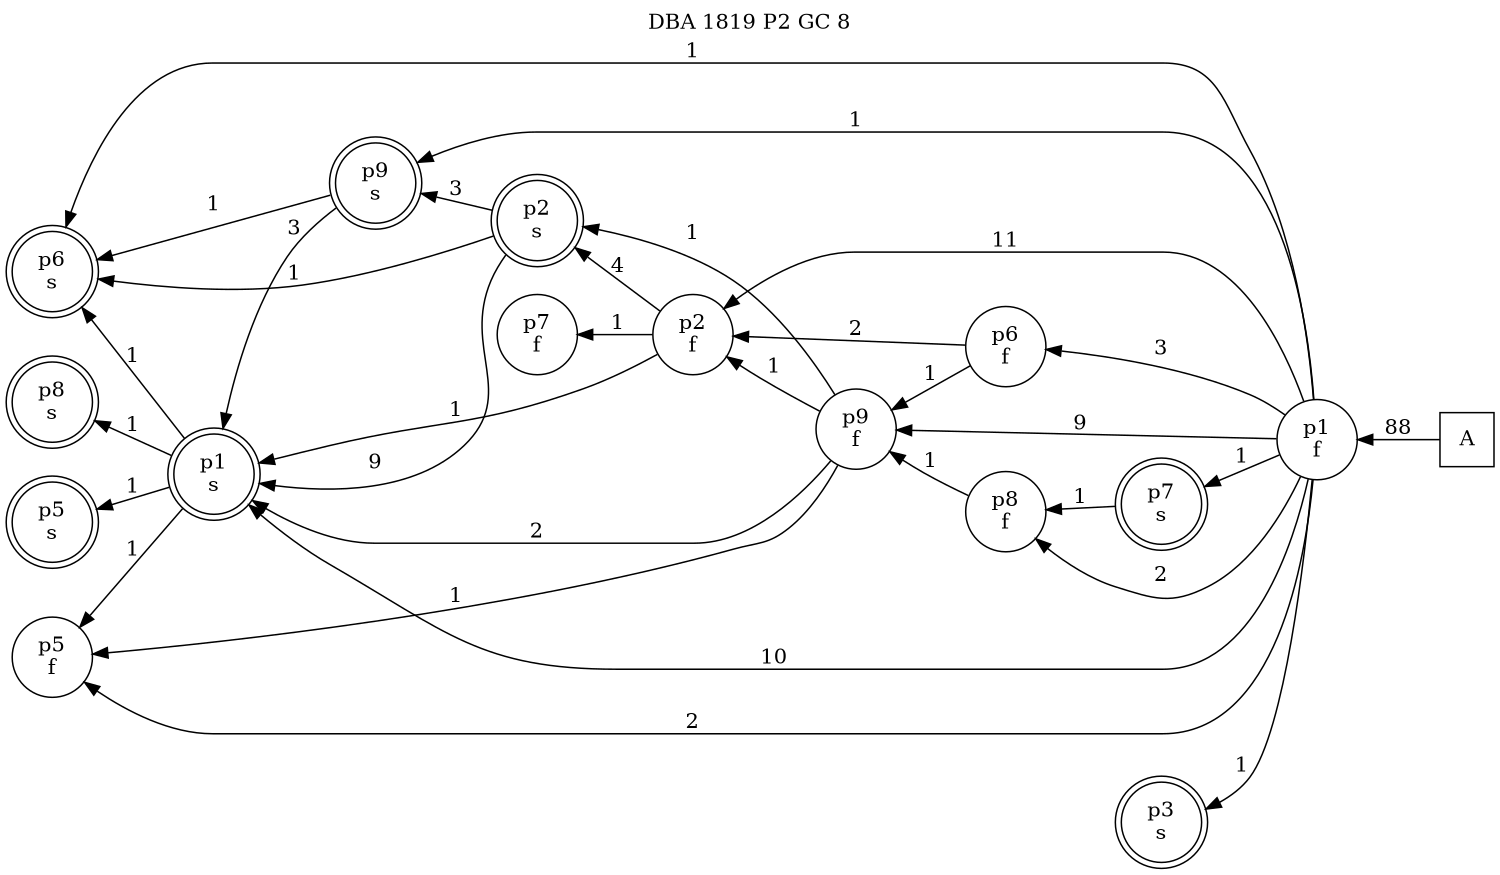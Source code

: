 digraph DBA_1819_P2_GC_8_GOOD {
labelloc="tl"
label= " DBA 1819 P2 GC 8 "
rankdir="RL";
graph [ size=" 10 , 10 !"]

"A" [shape="square" label="A"]
"p1_f" [shape="circle" label="p1
f"]
"p2_f" [shape="circle" label="p2
f"]
"p9_f" [shape="circle" label="p9
f"]
"p6_f" [shape="circle" label="p6
f"]
"p7_f" [shape="circle" label="p7
f"]
"p5_f" [shape="circle" label="p5
f"]
"p8_f" [shape="circle" label="p8
f"]
"p2_s" [shape="doublecircle" label="p2
s"]
"p1_s" [shape="doublecircle" label="p1
s"]
"p6_s" [shape="doublecircle" label="p6
s"]
"p9_s" [shape="doublecircle" label="p9
s"]
"p5_s" [shape="doublecircle" label="p5
s"]
"p7_s" [shape="doublecircle" label="p7
s"]
"p8_s" [shape="doublecircle" label="p8
s"]
"p3_s" [shape="doublecircle" label="p3
s"]
"A" -> "p1_f" [ label=88]
"p1_f" -> "p2_f" [ label=11]
"p1_f" -> "p9_f" [ label=9]
"p1_f" -> "p6_f" [ label=3]
"p1_f" -> "p5_f" [ label=2]
"p1_f" -> "p8_f" [ label=2]
"p1_f" -> "p1_s" [ label=10]
"p1_f" -> "p6_s" [ label=1]
"p1_f" -> "p9_s" [ label=1]
"p1_f" -> "p7_s" [ label=1]
"p1_f" -> "p3_s" [ label=1]
"p2_f" -> "p7_f" [ label=1]
"p2_f" -> "p2_s" [ label=4]
"p2_f" -> "p1_s" [ label=1]
"p9_f" -> "p2_f" [ label=1]
"p9_f" -> "p5_f" [ label=1]
"p9_f" -> "p2_s" [ label=1]
"p9_f" -> "p1_s" [ label=2]
"p6_f" -> "p2_f" [ label=2]
"p6_f" -> "p9_f" [ label=1]
"p8_f" -> "p9_f" [ label=1]
"p2_s" -> "p1_s" [ label=9]
"p2_s" -> "p6_s" [ label=1]
"p2_s" -> "p9_s" [ label=3]
"p1_s" -> "p5_f" [ label=1]
"p1_s" -> "p6_s" [ label=1]
"p1_s" -> "p5_s" [ label=1]
"p1_s" -> "p8_s" [ label=1]
"p9_s" -> "p1_s" [ label=3]
"p9_s" -> "p6_s" [ label=1]
"p7_s" -> "p8_f" [ label=1]
}

